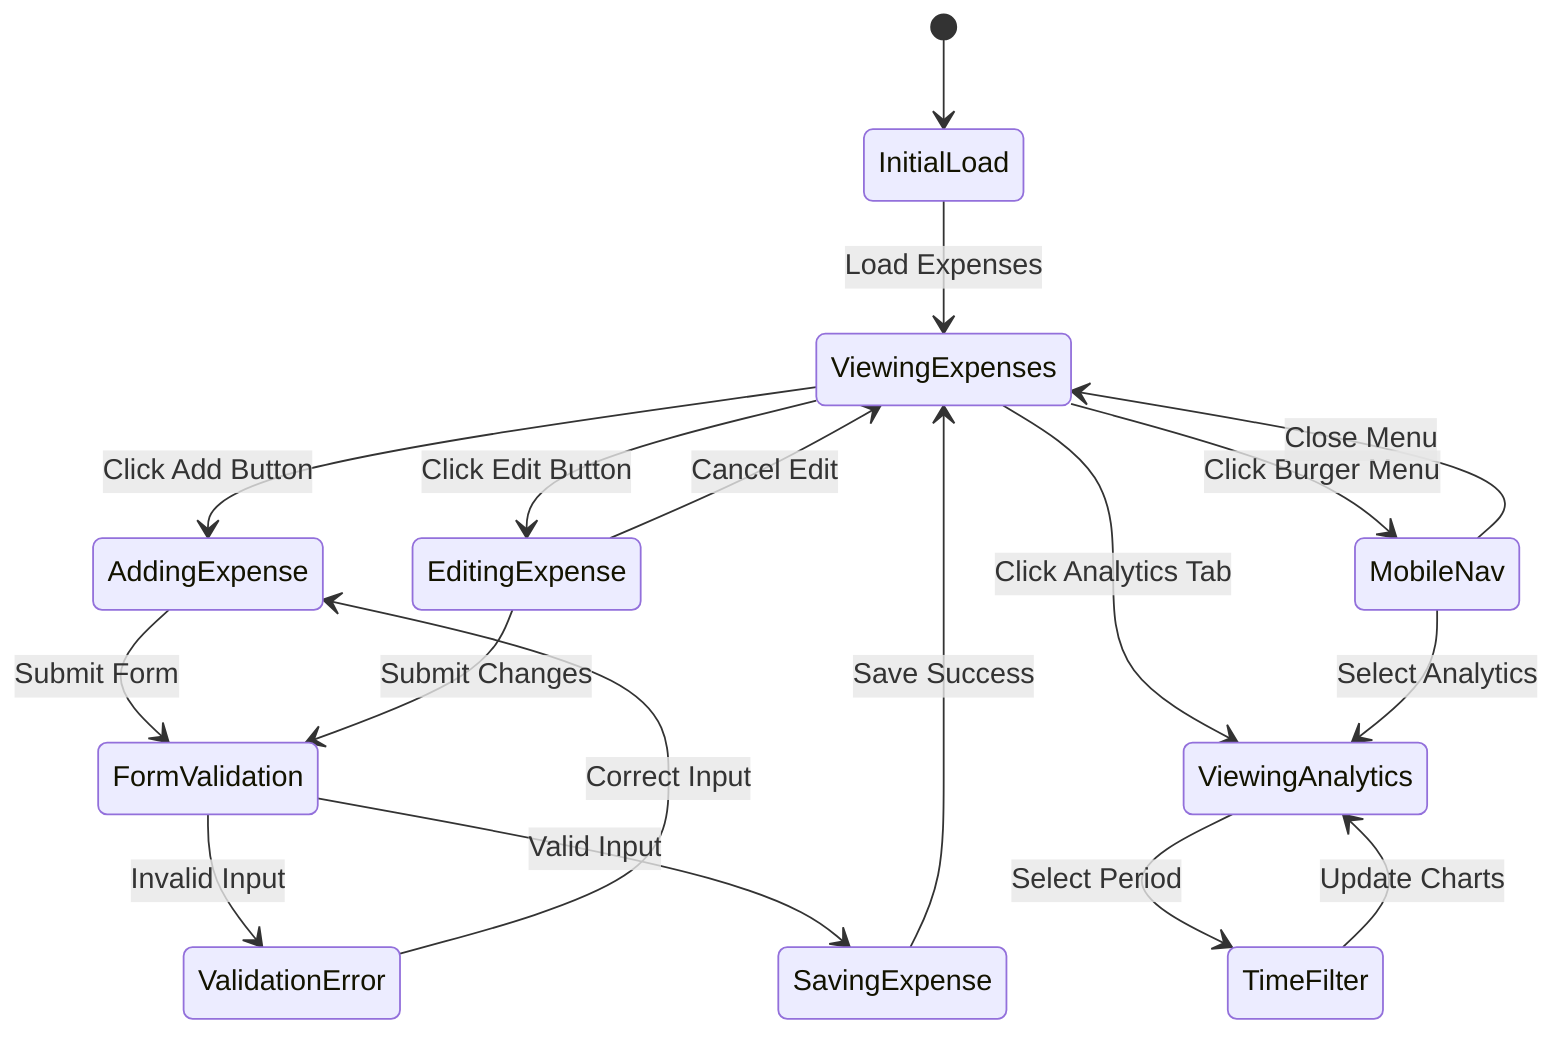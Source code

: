 stateDiagram-v2
    [*] --> InitialLoad
    
    InitialLoad --> ViewingExpenses: Load Expenses
    
    ViewingExpenses --> AddingExpense: Click Add Button
    ViewingExpenses --> EditingExpense: Click Edit Button
    ViewingExpenses --> ViewingAnalytics: Click Analytics Tab
    ViewingExpenses --> MobileNav: Click Burger Menu
    
    AddingExpense --> FormValidation: Submit Form
    FormValidation --> ValidationError: Invalid Input
    FormValidation --> SavingExpense: Valid Input
    ValidationError --> AddingExpense: Correct Input
    
    SavingExpense --> ViewingExpenses: Save Success
    
    EditingExpense --> FormValidation: Submit Changes
    EditingExpense --> ViewingExpenses: Cancel Edit
    
    ViewingAnalytics --> TimeFilter: Select Period
    TimeFilter --> ViewingAnalytics: Update Charts
    
    MobileNav --> ViewingExpenses: Close Menu
    MobileNav --> ViewingAnalytics: Select Analytics